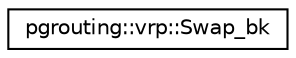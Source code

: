 digraph "Graphical Class Hierarchy"
{
 // LATEX_PDF_SIZE
  edge [fontname="Helvetica",fontsize="10",labelfontname="Helvetica",labelfontsize="10"];
  node [fontname="Helvetica",fontsize="10",shape=record];
  rankdir="LR";
  Node0 [label="pgrouting::vrp::Swap_bk",height=0.2,width=0.4,color="black", fillcolor="white", style="filled",URL="$classpgrouting_1_1vrp_1_1Swap__bk.html",tooltip=" "];
}
